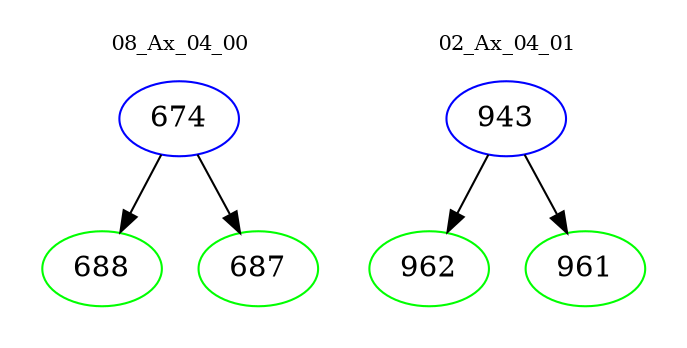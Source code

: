 digraph{
subgraph cluster_0 {
color = white
label = "08_Ax_04_00";
fontsize=10;
T0_674 [label="674", color="blue"]
T0_674 -> T0_688 [color="black"]
T0_688 [label="688", color="green"]
T0_674 -> T0_687 [color="black"]
T0_687 [label="687", color="green"]
}
subgraph cluster_1 {
color = white
label = "02_Ax_04_01";
fontsize=10;
T1_943 [label="943", color="blue"]
T1_943 -> T1_962 [color="black"]
T1_962 [label="962", color="green"]
T1_943 -> T1_961 [color="black"]
T1_961 [label="961", color="green"]
}
}

